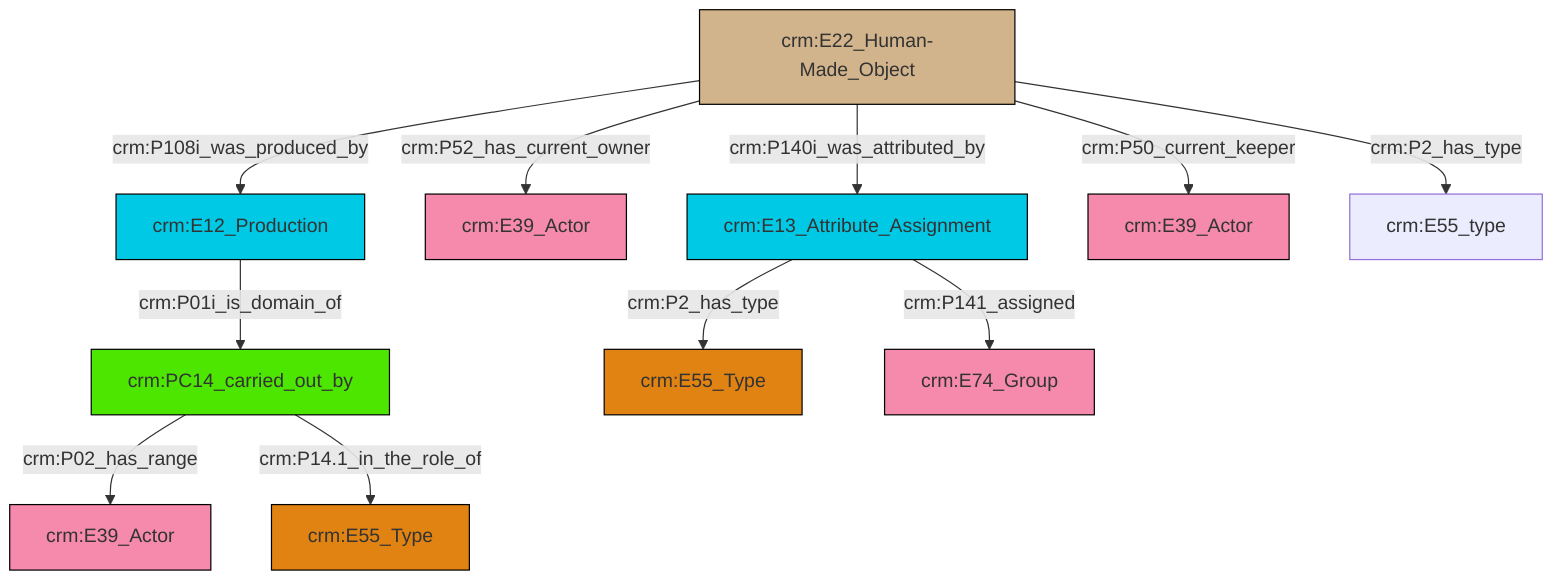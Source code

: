 graph TD
classDef Literal fill:#f2f2f2,stroke:#000000;
classDef CRM_Entity fill:#FFFFFF,stroke:#000000;
classDef Temporal_Entity fill:#00C9E6, stroke:#000000;
classDef Type fill:#E18312, stroke:#000000;
classDef Time-Span fill:#2C9C91, stroke:#000000;
classDef Appellation fill:#FFEB7F, stroke:#000000;
classDef Place fill:#008836, stroke:#000000;
classDef Persistent_Item fill:#B266B2, stroke:#000000;
classDef Conceptual_Object fill:#FFD700, stroke:#000000;
classDef Physical_Thing fill:#D2B48C, stroke:#000000;
classDef Actor fill:#f58aad, stroke:#000000;
classDef PC_Classes fill:#4ce600, stroke:#000000;
classDef Multi fill:#cccccc,stroke:#000000;

6["crm:E22_Human-Made_Object"]:::Physical_Thing -->|crm:P52_has_current_owner| 4["crm:E39_Actor"]:::Actor
7["crm:PC14_carried_out_by"]:::PC_Classes -->|crm:P02_has_range| 8["crm:E39_Actor"]:::Actor
0["crm:E13_Attribute_Assignment"]:::Temporal_Entity -->|crm:P2_has_type| 13["crm:E55_Type"]:::Type
0["crm:E13_Attribute_Assignment"]:::Temporal_Entity -->|crm:P141_assigned| 15["crm:E74_Group"]:::Actor
9["crm:E12_Production"]:::Temporal_Entity -->|crm:P01i_is_domain_of| 7["crm:PC14_carried_out_by"]:::PC_Classes
6["crm:E22_Human-Made_Object"]:::Physical_Thing -->|crm:P2_has_type| 17["crm:E55_type"]:::Default
6["crm:E22_Human-Made_Object"]:::Physical_Thing -->|crm:P50_current_keeper| 11["crm:E39_Actor"]:::Actor
7["crm:PC14_carried_out_by"]:::PC_Classes -->|crm:P14.1_in_the_role_of| 2["crm:E55_Type"]:::Type
6["crm:E22_Human-Made_Object"]:::Physical_Thing -->|crm:P108i_was_produced_by| 9["crm:E12_Production"]:::Temporal_Entity
6["crm:E22_Human-Made_Object"]:::Physical_Thing -->|crm:P140i_was_attributed_by| 0["crm:E13_Attribute_Assignment"]:::Temporal_Entity